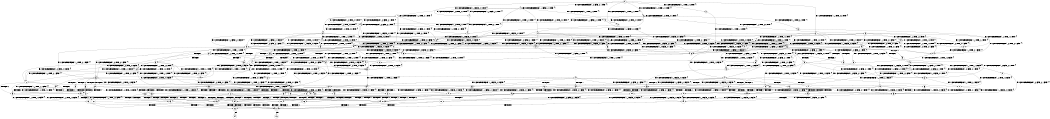 digraph BCG {
size = "7, 10.5";
center = TRUE;
node [shape = circle];
0 [peripheries = 2];
0 -> 1 [label = "EX !0 !ATOMIC_EXCH_BRANCH (1, +0, FALSE, +0, 1, TRUE) !{}"];
0 -> 2 [label = "EX !2 !ATOMIC_EXCH_BRANCH (1, +0, TRUE, +0, 1, TRUE) !{}"];
0 -> 3 [label = "EX !1 !ATOMIC_EXCH_BRANCH (1, +1, TRUE, +0, 2, TRUE) !{}"];
0 -> 4 [label = "EX !0 !ATOMIC_EXCH_BRANCH (1, +0, FALSE, +0, 1, TRUE) !{}"];
0 -> 5 [label = "EX !2 !ATOMIC_EXCH_BRANCH (1, +0, TRUE, +0, 1, TRUE) !{}"];
0 -> 6 [label = "EX !1 !ATOMIC_EXCH_BRANCH (1, +1, TRUE, +0, 2, TRUE) !{}"];
1 -> 7 [label = "EX !2 !ATOMIC_EXCH_BRANCH (1, +0, TRUE, +0, 1, TRUE) !{}"];
2 -> 8 [label = "EX !0 !ATOMIC_EXCH_BRANCH (1, +0, FALSE, +0, 1, TRUE) !{}"];
3 -> 9 [label = "EX !1 !ATOMIC_EXCH_BRANCH (1, +1, TRUE, +1, 2, TRUE) !{}"];
4 -> 1 [label = "EX !0 !ATOMIC_EXCH_BRANCH (1, +0, FALSE, +0, 1, TRUE) !{}"];
4 -> 7 [label = "EX !2 !ATOMIC_EXCH_BRANCH (1, +0, TRUE, +0, 1, TRUE) !{}"];
4 -> 10 [label = "EX !1 !ATOMIC_EXCH_BRANCH (1, +1, TRUE, +0, 2, TRUE) !{}"];
4 -> 4 [label = "EX !0 !ATOMIC_EXCH_BRANCH (1, +0, FALSE, +0, 1, TRUE) !{}"];
4 -> 11 [label = "EX !2 !ATOMIC_EXCH_BRANCH (1, +0, TRUE, +0, 1, TRUE) !{}"];
4 -> 12 [label = "EX !1 !ATOMIC_EXCH_BRANCH (1, +1, TRUE, +0, 2, TRUE) !{}"];
5 -> 2 [label = "EX !2 !ATOMIC_EXCH_BRANCH (1, +0, TRUE, +0, 1, TRUE) !{}"];
5 -> 8 [label = "EX !0 !ATOMIC_EXCH_BRANCH (1, +0, FALSE, +0, 1, TRUE) !{}"];
5 -> 13 [label = "EX !1 !ATOMIC_EXCH_BRANCH (1, +1, TRUE, +0, 2, TRUE) !{}"];
5 -> 5 [label = "EX !2 !ATOMIC_EXCH_BRANCH (1, +0, TRUE, +0, 1, TRUE) !{}"];
5 -> 14 [label = "EX !0 !ATOMIC_EXCH_BRANCH (1, +0, FALSE, +0, 1, TRUE) !{}"];
5 -> 15 [label = "EX !1 !ATOMIC_EXCH_BRANCH (1, +1, TRUE, +0, 2, TRUE) !{}"];
6 -> 9 [label = "EX !1 !ATOMIC_EXCH_BRANCH (1, +1, TRUE, +1, 2, TRUE) !{}"];
6 -> 16 [label = "EX !0 !ATOMIC_EXCH_BRANCH (1, +0, FALSE, +0, 1, FALSE) !{}"];
6 -> 17 [label = "EX !2 !ATOMIC_EXCH_BRANCH (1, +0, TRUE, +0, 1, FALSE) !{}"];
6 -> 18 [label = "EX !1 !ATOMIC_EXCH_BRANCH (1, +1, TRUE, +1, 2, TRUE) !{}"];
6 -> 19 [label = "EX !0 !ATOMIC_EXCH_BRANCH (1, +0, FALSE, +0, 1, FALSE) !{}"];
6 -> 20 [label = "EX !2 !ATOMIC_EXCH_BRANCH (1, +0, TRUE, +0, 1, FALSE) !{}"];
7 -> 8 [label = "EX !0 !ATOMIC_EXCH_BRANCH (1, +0, FALSE, +0, 1, TRUE) !{}"];
8 -> 21 [label = "EX !1 !ATOMIC_EXCH_BRANCH (1, +1, TRUE, +0, 2, TRUE) !{}"];
9 -> 16 [label = "EX !0 !ATOMIC_EXCH_BRANCH (1, +0, FALSE, +0, 1, FALSE) !{}"];
10 -> 16 [label = "EX !0 !ATOMIC_EXCH_BRANCH (1, +0, FALSE, +0, 1, FALSE) !{}"];
11 -> 8 [label = "EX !0 !ATOMIC_EXCH_BRANCH (1, +0, FALSE, +0, 1, TRUE) !{}"];
11 -> 7 [label = "EX !2 !ATOMIC_EXCH_BRANCH (1, +0, TRUE, +0, 1, TRUE) !{}"];
11 -> 21 [label = "EX !1 !ATOMIC_EXCH_BRANCH (1, +1, TRUE, +0, 2, TRUE) !{}"];
11 -> 14 [label = "EX !0 !ATOMIC_EXCH_BRANCH (1, +0, FALSE, +0, 1, TRUE) !{}"];
11 -> 11 [label = "EX !2 !ATOMIC_EXCH_BRANCH (1, +0, TRUE, +0, 1, TRUE) !{}"];
11 -> 22 [label = "EX !1 !ATOMIC_EXCH_BRANCH (1, +1, TRUE, +0, 2, TRUE) !{}"];
12 -> 16 [label = "EX !0 !ATOMIC_EXCH_BRANCH (1, +0, FALSE, +0, 1, FALSE) !{}"];
12 -> 23 [label = "EX !1 !ATOMIC_EXCH_BRANCH (1, +1, TRUE, +1, 2, TRUE) !{}"];
12 -> 24 [label = "EX !2 !ATOMIC_EXCH_BRANCH (1, +0, TRUE, +0, 1, FALSE) !{}"];
12 -> 19 [label = "EX !0 !ATOMIC_EXCH_BRANCH (1, +0, FALSE, +0, 1, FALSE) !{}"];
12 -> 25 [label = "EX !1 !ATOMIC_EXCH_BRANCH (1, +1, TRUE, +1, 2, TRUE) !{}"];
12 -> 26 [label = "EX !2 !ATOMIC_EXCH_BRANCH (1, +0, TRUE, +0, 1, FALSE) !{}"];
13 -> 27 [label = "EX !1 !ATOMIC_EXCH_BRANCH (1, +1, TRUE, +1, 2, TRUE) !{}"];
14 -> 8 [label = "EX !0 !ATOMIC_EXCH_BRANCH (1, +0, FALSE, +0, 1, TRUE) !{}"];
14 -> 7 [label = "EX !2 !ATOMIC_EXCH_BRANCH (1, +0, TRUE, +0, 1, TRUE) !{}"];
14 -> 21 [label = "EX !1 !ATOMIC_EXCH_BRANCH (1, +1, TRUE, +0, 2, TRUE) !{}"];
14 -> 14 [label = "EX !0 !ATOMIC_EXCH_BRANCH (1, +0, FALSE, +0, 1, TRUE) !{}"];
14 -> 11 [label = "EX !2 !ATOMIC_EXCH_BRANCH (1, +0, TRUE, +0, 1, TRUE) !{}"];
14 -> 22 [label = "EX !1 !ATOMIC_EXCH_BRANCH (1, +1, TRUE, +0, 2, TRUE) !{}"];
15 -> 27 [label = "EX !1 !ATOMIC_EXCH_BRANCH (1, +1, TRUE, +1, 2, TRUE) !{}"];
15 -> 17 [label = "EX !2 !ATOMIC_EXCH_BRANCH (1, +0, TRUE, +0, 1, FALSE) !{}"];
15 -> 28 [label = "EX !0 !ATOMIC_EXCH_BRANCH (1, +0, FALSE, +0, 1, FALSE) !{}"];
15 -> 29 [label = "EX !1 !ATOMIC_EXCH_BRANCH (1, +1, TRUE, +1, 2, TRUE) !{}"];
15 -> 20 [label = "EX !2 !ATOMIC_EXCH_BRANCH (1, +0, TRUE, +0, 1, FALSE) !{}"];
15 -> 30 [label = "EX !0 !ATOMIC_EXCH_BRANCH (1, +0, FALSE, +0, 1, FALSE) !{}"];
16 -> 31 [label = "EX !1 !ATOMIC_EXCH_BRANCH (1, +1, TRUE, +1, 2, TRUE) !{}"];
17 -> 32 [label = "EX !1 !ATOMIC_EXCH_BRANCH (1, +1, TRUE, +1, 2, FALSE) !{}"];
18 -> 9 [label = "EX !1 !ATOMIC_EXCH_BRANCH (1, +1, TRUE, +1, 2, TRUE) !{}"];
18 -> 16 [label = "EX !0 !ATOMIC_EXCH_BRANCH (1, +0, FALSE, +0, 1, FALSE) !{}"];
18 -> 17 [label = "EX !2 !ATOMIC_EXCH_BRANCH (1, +0, TRUE, +0, 1, FALSE) !{}"];
18 -> 18 [label = "EX !1 !ATOMIC_EXCH_BRANCH (1, +1, TRUE, +1, 2, TRUE) !{}"];
18 -> 19 [label = "EX !0 !ATOMIC_EXCH_BRANCH (1, +0, FALSE, +0, 1, FALSE) !{}"];
18 -> 20 [label = "EX !2 !ATOMIC_EXCH_BRANCH (1, +0, TRUE, +0, 1, FALSE) !{}"];
19 -> 31 [label = "EX !1 !ATOMIC_EXCH_BRANCH (1, +1, TRUE, +1, 2, TRUE) !{}"];
19 -> 33 [label = "EX !2 !ATOMIC_EXCH_BRANCH (1, +0, TRUE, +0, 1, FALSE) !{}"];
19 -> 34 [label = "TERMINATE !0"];
19 -> 35 [label = "EX !1 !ATOMIC_EXCH_BRANCH (1, +1, TRUE, +1, 2, TRUE) !{}"];
19 -> 36 [label = "EX !2 !ATOMIC_EXCH_BRANCH (1, +0, TRUE, +0, 1, FALSE) !{}"];
19 -> 37 [label = "TERMINATE !0"];
20 -> 32 [label = "EX !1 !ATOMIC_EXCH_BRANCH (1, +1, TRUE, +1, 2, FALSE) !{}"];
20 -> 38 [label = "EX !0 !ATOMIC_EXCH_BRANCH (1, +0, FALSE, +0, 1, TRUE) !{}"];
20 -> 39 [label = "TERMINATE !2"];
20 -> 40 [label = "EX !1 !ATOMIC_EXCH_BRANCH (1, +1, TRUE, +1, 2, FALSE) !{}"];
20 -> 41 [label = "EX !0 !ATOMIC_EXCH_BRANCH (1, +0, FALSE, +0, 1, TRUE) !{}"];
20 -> 42 [label = "TERMINATE !2"];
21 -> 28 [label = "EX !0 !ATOMIC_EXCH_BRANCH (1, +0, FALSE, +0, 1, FALSE) !{}"];
22 -> 28 [label = "EX !0 !ATOMIC_EXCH_BRANCH (1, +0, FALSE, +0, 1, FALSE) !{}"];
22 -> 43 [label = "EX !1 !ATOMIC_EXCH_BRANCH (1, +1, TRUE, +1, 2, TRUE) !{}"];
22 -> 24 [label = "EX !2 !ATOMIC_EXCH_BRANCH (1, +0, TRUE, +0, 1, FALSE) !{}"];
22 -> 30 [label = "EX !0 !ATOMIC_EXCH_BRANCH (1, +0, FALSE, +0, 1, FALSE) !{}"];
22 -> 44 [label = "EX !1 !ATOMIC_EXCH_BRANCH (1, +1, TRUE, +1, 2, TRUE) !{}"];
22 -> 26 [label = "EX !2 !ATOMIC_EXCH_BRANCH (1, +0, TRUE, +0, 1, FALSE) !{}"];
23 -> 16 [label = "EX !0 !ATOMIC_EXCH_BRANCH (1, +0, FALSE, +0, 1, FALSE) !{}"];
24 -> 38 [label = "EX !0 !ATOMIC_EXCH_BRANCH (1, +0, FALSE, +0, 1, TRUE) !{}"];
25 -> 16 [label = "EX !0 !ATOMIC_EXCH_BRANCH (1, +0, FALSE, +0, 1, FALSE) !{}"];
25 -> 23 [label = "EX !1 !ATOMIC_EXCH_BRANCH (1, +1, TRUE, +1, 2, TRUE) !{}"];
25 -> 24 [label = "EX !2 !ATOMIC_EXCH_BRANCH (1, +0, TRUE, +0, 1, FALSE) !{}"];
25 -> 19 [label = "EX !0 !ATOMIC_EXCH_BRANCH (1, +0, FALSE, +0, 1, FALSE) !{}"];
25 -> 25 [label = "EX !1 !ATOMIC_EXCH_BRANCH (1, +1, TRUE, +1, 2, TRUE) !{}"];
25 -> 26 [label = "EX !2 !ATOMIC_EXCH_BRANCH (1, +0, TRUE, +0, 1, FALSE) !{}"];
26 -> 38 [label = "EX !0 !ATOMIC_EXCH_BRANCH (1, +0, FALSE, +0, 1, TRUE) !{}"];
26 -> 45 [label = "EX !1 !ATOMIC_EXCH_BRANCH (1, +1, TRUE, +1, 2, FALSE) !{}"];
26 -> 46 [label = "TERMINATE !2"];
26 -> 41 [label = "EX !0 !ATOMIC_EXCH_BRANCH (1, +0, FALSE, +0, 1, TRUE) !{}"];
26 -> 47 [label = "EX !1 !ATOMIC_EXCH_BRANCH (1, +1, TRUE, +1, 2, FALSE) !{}"];
26 -> 48 [label = "TERMINATE !2"];
27 -> 17 [label = "EX !2 !ATOMIC_EXCH_BRANCH (1, +0, TRUE, +0, 1, FALSE) !{}"];
28 -> 49 [label = "EX !1 !ATOMIC_EXCH_BRANCH (1, +1, TRUE, +1, 2, TRUE) !{}"];
29 -> 27 [label = "EX !1 !ATOMIC_EXCH_BRANCH (1, +1, TRUE, +1, 2, TRUE) !{}"];
29 -> 17 [label = "EX !2 !ATOMIC_EXCH_BRANCH (1, +0, TRUE, +0, 1, FALSE) !{}"];
29 -> 28 [label = "EX !0 !ATOMIC_EXCH_BRANCH (1, +0, FALSE, +0, 1, FALSE) !{}"];
29 -> 29 [label = "EX !1 !ATOMIC_EXCH_BRANCH (1, +1, TRUE, +1, 2, TRUE) !{}"];
29 -> 20 [label = "EX !2 !ATOMIC_EXCH_BRANCH (1, +0, TRUE, +0, 1, FALSE) !{}"];
29 -> 30 [label = "EX !0 !ATOMIC_EXCH_BRANCH (1, +0, FALSE, +0, 1, FALSE) !{}"];
30 -> 49 [label = "EX !1 !ATOMIC_EXCH_BRANCH (1, +1, TRUE, +1, 2, TRUE) !{}"];
30 -> 33 [label = "EX !2 !ATOMIC_EXCH_BRANCH (1, +0, TRUE, +0, 1, FALSE) !{}"];
30 -> 50 [label = "TERMINATE !0"];
30 -> 51 [label = "EX !1 !ATOMIC_EXCH_BRANCH (1, +1, TRUE, +1, 2, TRUE) !{}"];
30 -> 36 [label = "EX !2 !ATOMIC_EXCH_BRANCH (1, +0, TRUE, +0, 1, FALSE) !{}"];
30 -> 52 [label = "TERMINATE !0"];
31 -> 33 [label = "EX !2 !ATOMIC_EXCH_BRANCH (1, +0, TRUE, +0, 1, FALSE) !{}"];
32 -> 53 [label = "EX !0 !ATOMIC_EXCH_BRANCH (1, +0, FALSE, +0, 1, FALSE) !{}"];
33 -> 54 [label = "EX !1 !ATOMIC_EXCH_BRANCH (1, +1, TRUE, +1, 2, FALSE) !{}"];
34 -> 55 [label = "EX !2 !ATOMIC_EXCH_BRANCH (1, +0, TRUE, +0, 1, FALSE) !{}"];
35 -> 31 [label = "EX !1 !ATOMIC_EXCH_BRANCH (1, +1, TRUE, +1, 2, TRUE) !{}"];
35 -> 33 [label = "EX !2 !ATOMIC_EXCH_BRANCH (1, +0, TRUE, +0, 1, FALSE) !{}"];
35 -> 34 [label = "TERMINATE !0"];
35 -> 35 [label = "EX !1 !ATOMIC_EXCH_BRANCH (1, +1, TRUE, +1, 2, TRUE) !{}"];
35 -> 36 [label = "EX !2 !ATOMIC_EXCH_BRANCH (1, +0, TRUE, +0, 1, FALSE) !{}"];
35 -> 37 [label = "TERMINATE !0"];
36 -> 54 [label = "EX !1 !ATOMIC_EXCH_BRANCH (1, +1, TRUE, +1, 2, FALSE) !{}"];
36 -> 56 [label = "TERMINATE !0"];
36 -> 57 [label = "TERMINATE !2"];
36 -> 58 [label = "EX !1 !ATOMIC_EXCH_BRANCH (1, +1, TRUE, +1, 2, FALSE) !{}"];
36 -> 59 [label = "TERMINATE !0"];
36 -> 60 [label = "TERMINATE !2"];
37 -> 55 [label = "EX !2 !ATOMIC_EXCH_BRANCH (1, +0, TRUE, +0, 1, FALSE) !{}"];
37 -> 61 [label = "EX !1 !ATOMIC_EXCH_BRANCH (1, +1, TRUE, +1, 2, TRUE) !{}"];
37 -> 62 [label = "EX !2 !ATOMIC_EXCH_BRANCH (1, +0, TRUE, +0, 1, FALSE) !{}"];
37 -> 63 [label = "EX !1 !ATOMIC_EXCH_BRANCH (1, +1, TRUE, +1, 2, TRUE) !{}"];
38 -> 45 [label = "EX !1 !ATOMIC_EXCH_BRANCH (1, +1, TRUE, +1, 2, FALSE) !{}"];
39 -> 64 [label = "EX !0 !ATOMIC_EXCH_BRANCH (1, +0, FALSE, +0, 1, TRUE) !{}"];
40 -> 53 [label = "EX !0 !ATOMIC_EXCH_BRANCH (1, +0, FALSE, +0, 1, FALSE) !{}"];
40 -> 65 [label = "TERMINATE !2"];
40 -> 66 [label = "TERMINATE !1"];
40 -> 67 [label = "EX !0 !ATOMIC_EXCH_BRANCH (1, +0, FALSE, +0, 1, FALSE) !{}"];
40 -> 68 [label = "TERMINATE !2"];
40 -> 69 [label = "TERMINATE !1"];
41 -> 38 [label = "EX !0 !ATOMIC_EXCH_BRANCH (1, +0, FALSE, +0, 1, TRUE) !{}"];
41 -> 45 [label = "EX !1 !ATOMIC_EXCH_BRANCH (1, +1, TRUE, +1, 2, FALSE) !{}"];
41 -> 46 [label = "TERMINATE !2"];
41 -> 41 [label = "EX !0 !ATOMIC_EXCH_BRANCH (1, +0, FALSE, +0, 1, TRUE) !{}"];
41 -> 47 [label = "EX !1 !ATOMIC_EXCH_BRANCH (1, +1, TRUE, +1, 2, FALSE) !{}"];
41 -> 48 [label = "TERMINATE !2"];
42 -> 64 [label = "EX !0 !ATOMIC_EXCH_BRANCH (1, +0, FALSE, +0, 1, TRUE) !{}"];
42 -> 70 [label = "EX !1 !ATOMIC_EXCH_BRANCH (1, +1, TRUE, +1, 2, FALSE) !{}"];
42 -> 71 [label = "EX !0 !ATOMIC_EXCH_BRANCH (1, +0, FALSE, +0, 1, TRUE) !{}"];
42 -> 72 [label = "EX !1 !ATOMIC_EXCH_BRANCH (1, +1, TRUE, +1, 2, FALSE) !{}"];
43 -> 28 [label = "EX !0 !ATOMIC_EXCH_BRANCH (1, +0, FALSE, +0, 1, FALSE) !{}"];
44 -> 28 [label = "EX !0 !ATOMIC_EXCH_BRANCH (1, +0, FALSE, +0, 1, FALSE) !{}"];
44 -> 43 [label = "EX !1 !ATOMIC_EXCH_BRANCH (1, +1, TRUE, +1, 2, TRUE) !{}"];
44 -> 24 [label = "EX !2 !ATOMIC_EXCH_BRANCH (1, +0, TRUE, +0, 1, FALSE) !{}"];
44 -> 30 [label = "EX !0 !ATOMIC_EXCH_BRANCH (1, +0, FALSE, +0, 1, FALSE) !{}"];
44 -> 44 [label = "EX !1 !ATOMIC_EXCH_BRANCH (1, +1, TRUE, +1, 2, TRUE) !{}"];
44 -> 26 [label = "EX !2 !ATOMIC_EXCH_BRANCH (1, +0, TRUE, +0, 1, FALSE) !{}"];
45 -> 53 [label = "EX !0 !ATOMIC_EXCH_BRANCH (1, +0, FALSE, +0, 1, FALSE) !{}"];
46 -> 64 [label = "EX !0 !ATOMIC_EXCH_BRANCH (1, +0, FALSE, +0, 1, TRUE) !{}"];
47 -> 53 [label = "EX !0 !ATOMIC_EXCH_BRANCH (1, +0, FALSE, +0, 1, FALSE) !{}"];
47 -> 73 [label = "TERMINATE !2"];
47 -> 74 [label = "TERMINATE !1"];
47 -> 67 [label = "EX !0 !ATOMIC_EXCH_BRANCH (1, +0, FALSE, +0, 1, FALSE) !{}"];
47 -> 75 [label = "TERMINATE !2"];
47 -> 76 [label = "TERMINATE !1"];
48 -> 64 [label = "EX !0 !ATOMIC_EXCH_BRANCH (1, +0, FALSE, +0, 1, TRUE) !{}"];
48 -> 77 [label = "EX !1 !ATOMIC_EXCH_BRANCH (1, +1, TRUE, +1, 2, FALSE) !{}"];
48 -> 71 [label = "EX !0 !ATOMIC_EXCH_BRANCH (1, +0, FALSE, +0, 1, TRUE) !{}"];
48 -> 78 [label = "EX !1 !ATOMIC_EXCH_BRANCH (1, +1, TRUE, +1, 2, FALSE) !{}"];
49 -> 33 [label = "EX !2 !ATOMIC_EXCH_BRANCH (1, +0, TRUE, +0, 1, FALSE) !{}"];
50 -> 79 [label = "EX !1 !ATOMIC_EXCH_BRANCH (1, +1, TRUE, +1, 2, TRUE) !{}"];
51 -> 49 [label = "EX !1 !ATOMIC_EXCH_BRANCH (1, +1, TRUE, +1, 2, TRUE) !{}"];
51 -> 33 [label = "EX !2 !ATOMIC_EXCH_BRANCH (1, +0, TRUE, +0, 1, FALSE) !{}"];
51 -> 50 [label = "TERMINATE !0"];
51 -> 51 [label = "EX !1 !ATOMIC_EXCH_BRANCH (1, +1, TRUE, +1, 2, TRUE) !{}"];
51 -> 36 [label = "EX !2 !ATOMIC_EXCH_BRANCH (1, +0, TRUE, +0, 1, FALSE) !{}"];
51 -> 52 [label = "TERMINATE !0"];
52 -> 79 [label = "EX !1 !ATOMIC_EXCH_BRANCH (1, +1, TRUE, +1, 2, TRUE) !{}"];
52 -> 55 [label = "EX !2 !ATOMIC_EXCH_BRANCH (1, +0, TRUE, +0, 1, FALSE) !{}"];
52 -> 80 [label = "EX !1 !ATOMIC_EXCH_BRANCH (1, +1, TRUE, +1, 2, TRUE) !{}"];
52 -> 62 [label = "EX !2 !ATOMIC_EXCH_BRANCH (1, +0, TRUE, +0, 1, FALSE) !{}"];
53 -> 81 [label = "TERMINATE !0"];
54 -> 81 [label = "TERMINATE !0"];
55 -> 82 [label = "EX !1 !ATOMIC_EXCH_BRANCH (1, +1, TRUE, +1, 2, FALSE) !{}"];
56 -> 83 [label = "TERMINATE !2"];
57 -> 83 [label = "TERMINATE !0"];
58 -> 81 [label = "TERMINATE !0"];
58 -> 84 [label = "TERMINATE !2"];
58 -> 85 [label = "TERMINATE !1"];
58 -> 86 [label = "TERMINATE !0"];
58 -> 87 [label = "TERMINATE !2"];
58 -> 88 [label = "TERMINATE !1"];
59 -> 83 [label = "TERMINATE !2"];
59 -> 82 [label = "EX !1 !ATOMIC_EXCH_BRANCH (1, +1, TRUE, +1, 2, FALSE) !{}"];
59 -> 89 [label = "TERMINATE !2"];
59 -> 90 [label = "EX !1 !ATOMIC_EXCH_BRANCH (1, +1, TRUE, +1, 2, FALSE) !{}"];
60 -> 83 [label = "TERMINATE !0"];
60 -> 91 [label = "EX !1 !ATOMIC_EXCH_BRANCH (1, +1, TRUE, +1, 2, FALSE) !{}"];
60 -> 89 [label = "TERMINATE !0"];
60 -> 92 [label = "EX !1 !ATOMIC_EXCH_BRANCH (1, +1, TRUE, +1, 2, FALSE) !{}"];
61 -> 55 [label = "EX !2 !ATOMIC_EXCH_BRANCH (1, +0, TRUE, +0, 1, FALSE) !{}"];
62 -> 82 [label = "EX !1 !ATOMIC_EXCH_BRANCH (1, +1, TRUE, +1, 2, FALSE) !{}"];
62 -> 83 [label = "TERMINATE !2"];
62 -> 90 [label = "EX !1 !ATOMIC_EXCH_BRANCH (1, +1, TRUE, +1, 2, FALSE) !{}"];
62 -> 89 [label = "TERMINATE !2"];
63 -> 61 [label = "EX !1 !ATOMIC_EXCH_BRANCH (1, +1, TRUE, +1, 2, TRUE) !{}"];
63 -> 55 [label = "EX !2 !ATOMIC_EXCH_BRANCH (1, +0, TRUE, +0, 1, FALSE) !{}"];
63 -> 63 [label = "EX !1 !ATOMIC_EXCH_BRANCH (1, +1, TRUE, +1, 2, TRUE) !{}"];
63 -> 62 [label = "EX !2 !ATOMIC_EXCH_BRANCH (1, +0, TRUE, +0, 1, FALSE) !{}"];
64 -> 77 [label = "EX !1 !ATOMIC_EXCH_BRANCH (1, +1, TRUE, +1, 2, FALSE) !{}"];
65 -> 93 [label = "EX !0 !ATOMIC_EXCH_BRANCH (1, +0, FALSE, +0, 1, FALSE) !{}"];
66 -> 94 [label = "EX !0 !ATOMIC_EXCH_BRANCH (1, +0, FALSE, +0, 1, FALSE) !{}"];
67 -> 81 [label = "TERMINATE !0"];
67 -> 84 [label = "TERMINATE !2"];
67 -> 85 [label = "TERMINATE !1"];
67 -> 86 [label = "TERMINATE !0"];
67 -> 87 [label = "TERMINATE !2"];
67 -> 88 [label = "TERMINATE !1"];
68 -> 93 [label = "EX !0 !ATOMIC_EXCH_BRANCH (1, +0, FALSE, +0, 1, FALSE) !{}"];
68 -> 95 [label = "TERMINATE !1"];
68 -> 96 [label = "EX !0 !ATOMIC_EXCH_BRANCH (1, +0, FALSE, +0, 1, FALSE) !{}"];
68 -> 97 [label = "TERMINATE !1"];
69 -> 94 [label = "EX !0 !ATOMIC_EXCH_BRANCH (1, +0, FALSE, +0, 1, FALSE) !{}"];
69 -> 95 [label = "TERMINATE !2"];
69 -> 98 [label = "EX !0 !ATOMIC_EXCH_BRANCH (1, +0, FALSE, +0, 1, FALSE) !{}"];
69 -> 97 [label = "TERMINATE !2"];
70 -> 93 [label = "EX !0 !ATOMIC_EXCH_BRANCH (1, +0, FALSE, +0, 1, FALSE) !{}"];
71 -> 64 [label = "EX !0 !ATOMIC_EXCH_BRANCH (1, +0, FALSE, +0, 1, TRUE) !{}"];
71 -> 77 [label = "EX !1 !ATOMIC_EXCH_BRANCH (1, +1, TRUE, +1, 2, FALSE) !{}"];
71 -> 71 [label = "EX !0 !ATOMIC_EXCH_BRANCH (1, +0, FALSE, +0, 1, TRUE) !{}"];
71 -> 78 [label = "EX !1 !ATOMIC_EXCH_BRANCH (1, +1, TRUE, +1, 2, FALSE) !{}"];
72 -> 93 [label = "EX !0 !ATOMIC_EXCH_BRANCH (1, +0, FALSE, +0, 1, FALSE) !{}"];
72 -> 95 [label = "TERMINATE !1"];
72 -> 96 [label = "EX !0 !ATOMIC_EXCH_BRANCH (1, +0, FALSE, +0, 1, FALSE) !{}"];
72 -> 97 [label = "TERMINATE !1"];
73 -> 99 [label = "TERMINATE !1"];
74 -> 99 [label = "TERMINATE !2"];
75 -> 99 [label = "TERMINATE !1"];
75 -> 93 [label = "EX !0 !ATOMIC_EXCH_BRANCH (1, +0, FALSE, +0, 1, FALSE) !{}"];
75 -> 100 [label = "TERMINATE !1"];
75 -> 96 [label = "EX !0 !ATOMIC_EXCH_BRANCH (1, +0, FALSE, +0, 1, FALSE) !{}"];
76 -> 99 [label = "TERMINATE !2"];
76 -> 94 [label = "EX !0 !ATOMIC_EXCH_BRANCH (1, +0, FALSE, +0, 1, FALSE) !{}"];
76 -> 100 [label = "TERMINATE !2"];
76 -> 98 [label = "EX !0 !ATOMIC_EXCH_BRANCH (1, +0, FALSE, +0, 1, FALSE) !{}"];
77 -> 93 [label = "EX !0 !ATOMIC_EXCH_BRANCH (1, +0, FALSE, +0, 1, FALSE) !{}"];
78 -> 93 [label = "EX !0 !ATOMIC_EXCH_BRANCH (1, +0, FALSE, +0, 1, FALSE) !{}"];
78 -> 99 [label = "TERMINATE !1"];
78 -> 96 [label = "EX !0 !ATOMIC_EXCH_BRANCH (1, +0, FALSE, +0, 1, FALSE) !{}"];
78 -> 100 [label = "TERMINATE !1"];
79 -> 55 [label = "EX !2 !ATOMIC_EXCH_BRANCH (1, +0, TRUE, +0, 1, FALSE) !{}"];
80 -> 79 [label = "EX !1 !ATOMIC_EXCH_BRANCH (1, +1, TRUE, +1, 2, TRUE) !{}"];
80 -> 55 [label = "EX !2 !ATOMIC_EXCH_BRANCH (1, +0, TRUE, +0, 1, FALSE) !{}"];
80 -> 80 [label = "EX !1 !ATOMIC_EXCH_BRANCH (1, +1, TRUE, +1, 2, TRUE) !{}"];
80 -> 62 [label = "EX !2 !ATOMIC_EXCH_BRANCH (1, +0, TRUE, +0, 1, FALSE) !{}"];
81 -> 101 [label = "TERMINATE !2"];
82 -> 101 [label = "TERMINATE !2"];
83 -> 102 [label = "EX !1 !ATOMIC_EXCH_BRANCH (1, +1, TRUE, +1, 2, FALSE) !{}"];
84 -> 101 [label = "TERMINATE !0"];
85 -> 103 [label = "TERMINATE !0"];
86 -> 101 [label = "TERMINATE !2"];
86 -> 103 [label = "TERMINATE !1"];
86 -> 104 [label = "TERMINATE !2"];
86 -> 105 [label = "TERMINATE !1"];
87 -> 101 [label = "TERMINATE !0"];
87 -> 106 [label = "TERMINATE !1"];
87 -> 104 [label = "TERMINATE !0"];
87 -> 107 [label = "TERMINATE !1"];
88 -> 103 [label = "TERMINATE !0"];
88 -> 106 [label = "TERMINATE !2"];
88 -> 105 [label = "TERMINATE !0"];
88 -> 107 [label = "TERMINATE !2"];
89 -> 102 [label = "EX !1 !ATOMIC_EXCH_BRANCH (1, +1, TRUE, +1, 2, FALSE) !{}"];
89 -> 108 [label = "EX !1 !ATOMIC_EXCH_BRANCH (1, +1, TRUE, +1, 2, FALSE) !{}"];
90 -> 101 [label = "TERMINATE !2"];
90 -> 103 [label = "TERMINATE !1"];
90 -> 104 [label = "TERMINATE !2"];
90 -> 105 [label = "TERMINATE !1"];
91 -> 101 [label = "TERMINATE !0"];
92 -> 101 [label = "TERMINATE !0"];
92 -> 106 [label = "TERMINATE !1"];
92 -> 104 [label = "TERMINATE !0"];
92 -> 107 [label = "TERMINATE !1"];
93 -> 101 [label = "TERMINATE !0"];
94 -> 103 [label = "TERMINATE !0"];
95 -> 109 [label = "EX !0 !ATOMIC_EXCH_BRANCH (1, +0, FALSE, +0, 1, FALSE) !{}"];
96 -> 101 [label = "TERMINATE !0"];
96 -> 106 [label = "TERMINATE !1"];
96 -> 104 [label = "TERMINATE !0"];
96 -> 107 [label = "TERMINATE !1"];
97 -> 109 [label = "EX !0 !ATOMIC_EXCH_BRANCH (1, +0, FALSE, +0, 1, FALSE) !{}"];
97 -> 110 [label = "EX !0 !ATOMIC_EXCH_BRANCH (1, +0, FALSE, +0, 1, FALSE) !{}"];
98 -> 103 [label = "TERMINATE !0"];
98 -> 106 [label = "TERMINATE !2"];
98 -> 105 [label = "TERMINATE !0"];
98 -> 107 [label = "TERMINATE !2"];
99 -> 109 [label = "EX !0 !ATOMIC_EXCH_BRANCH (1, +0, FALSE, +0, 1, FALSE) !{}"];
100 -> 109 [label = "EX !0 !ATOMIC_EXCH_BRANCH (1, +0, FALSE, +0, 1, FALSE) !{}"];
100 -> 110 [label = "EX !0 !ATOMIC_EXCH_BRANCH (1, +0, FALSE, +0, 1, FALSE) !{}"];
101 -> 111 [label = "TERMINATE !1"];
102 -> 111 [label = "TERMINATE !1"];
103 -> 111 [label = "TERMINATE !2"];
104 -> 111 [label = "TERMINATE !1"];
104 -> 112 [label = "TERMINATE !1"];
105 -> 111 [label = "TERMINATE !2"];
105 -> 112 [label = "TERMINATE !2"];
106 -> 111 [label = "TERMINATE !0"];
107 -> 111 [label = "TERMINATE !0"];
107 -> 112 [label = "TERMINATE !0"];
108 -> 111 [label = "TERMINATE !1"];
108 -> 112 [label = "TERMINATE !1"];
109 -> 111 [label = "TERMINATE !0"];
110 -> 111 [label = "TERMINATE !0"];
110 -> 112 [label = "TERMINATE !0"];
111 -> 113 [label = "exit"];
112 -> 114 [label = "exit"];
}

